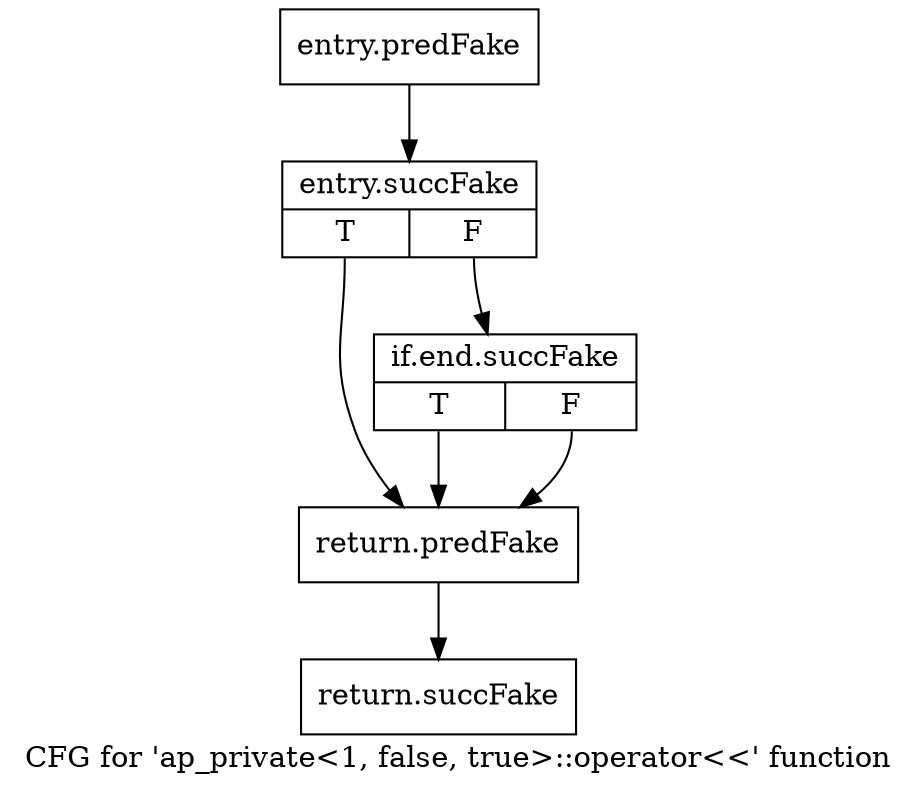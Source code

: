 digraph "CFG for 'ap_private\<1, false, true\>::operator\<\<' function" {
	label="CFG for 'ap_private\<1, false, true\>::operator\<\<' function";

	Node0x3b21270 [shape=record,filename="",linenumber="",label="{entry.predFake}"];
	Node0x3b21270 -> Node0x3aaa130[ callList="" memoryops="" filename="/tools/Xilinx/Vitis_HLS/2022.1/include/etc/ap_private.h" execusionnum="0"];
	Node0x3aaa130 [shape=record,filename="/tools/Xilinx/Vitis_HLS/2022.1/include/etc/ap_private.h",linenumber="2668",label="{entry.succFake|{<s0>T|<s1>F}}"];
	Node0x3aaa130:s0 -> Node0x3aa0ab0[ callList="" memoryops="" filename="/tools/Xilinx/Vitis_HLS/2022.1/include/etc/ap_private.h" execusionnum="0"];
	Node0x3aaa130:s1 -> Node0x3aa9ed0[ callList="" memoryops="" filename="/tools/Xilinx/Vitis_HLS/2022.1/include/etc/ap_private.h" execusionnum="0"];
	Node0x3aa9ed0 [shape=record,filename="/tools/Xilinx/Vitis_HLS/2022.1/include/etc/ap_private.h",linenumber="2668",label="{if.end.succFake|{<s0>T|<s1>F}}"];
	Node0x3aa9ed0:s0 -> Node0x3aa0ab0[ callList="" memoryops="" filename="/tools/Xilinx/Vitis_HLS/2022.1/include/etc/ap_private.h" execusionnum="0"];
	Node0x3aa9ed0:s1 -> Node0x3aa0ab0[ callList="" memoryops="" filename="/tools/Xilinx/Vitis_HLS/2022.1/include/etc/ap_private.h" execusionnum="0"];
	Node0x3aa0ab0 [shape=record,filename="/tools/Xilinx/Vitis_HLS/2022.1/include/etc/ap_private.h",linenumber="2668",label="{return.predFake}"];
	Node0x3aa0ab0 -> Node0x3aa9fd0[ callList="" memoryops="" filename="/tools/Xilinx/Vitis_HLS/2022.1/include/etc/ap_private.h" execusionnum="0"];
	Node0x3aa9fd0 [shape=record,filename="/tools/Xilinx/Vitis_HLS/2022.1/include/etc/ap_private.h",linenumber="2668",label="{return.succFake}"];
}
